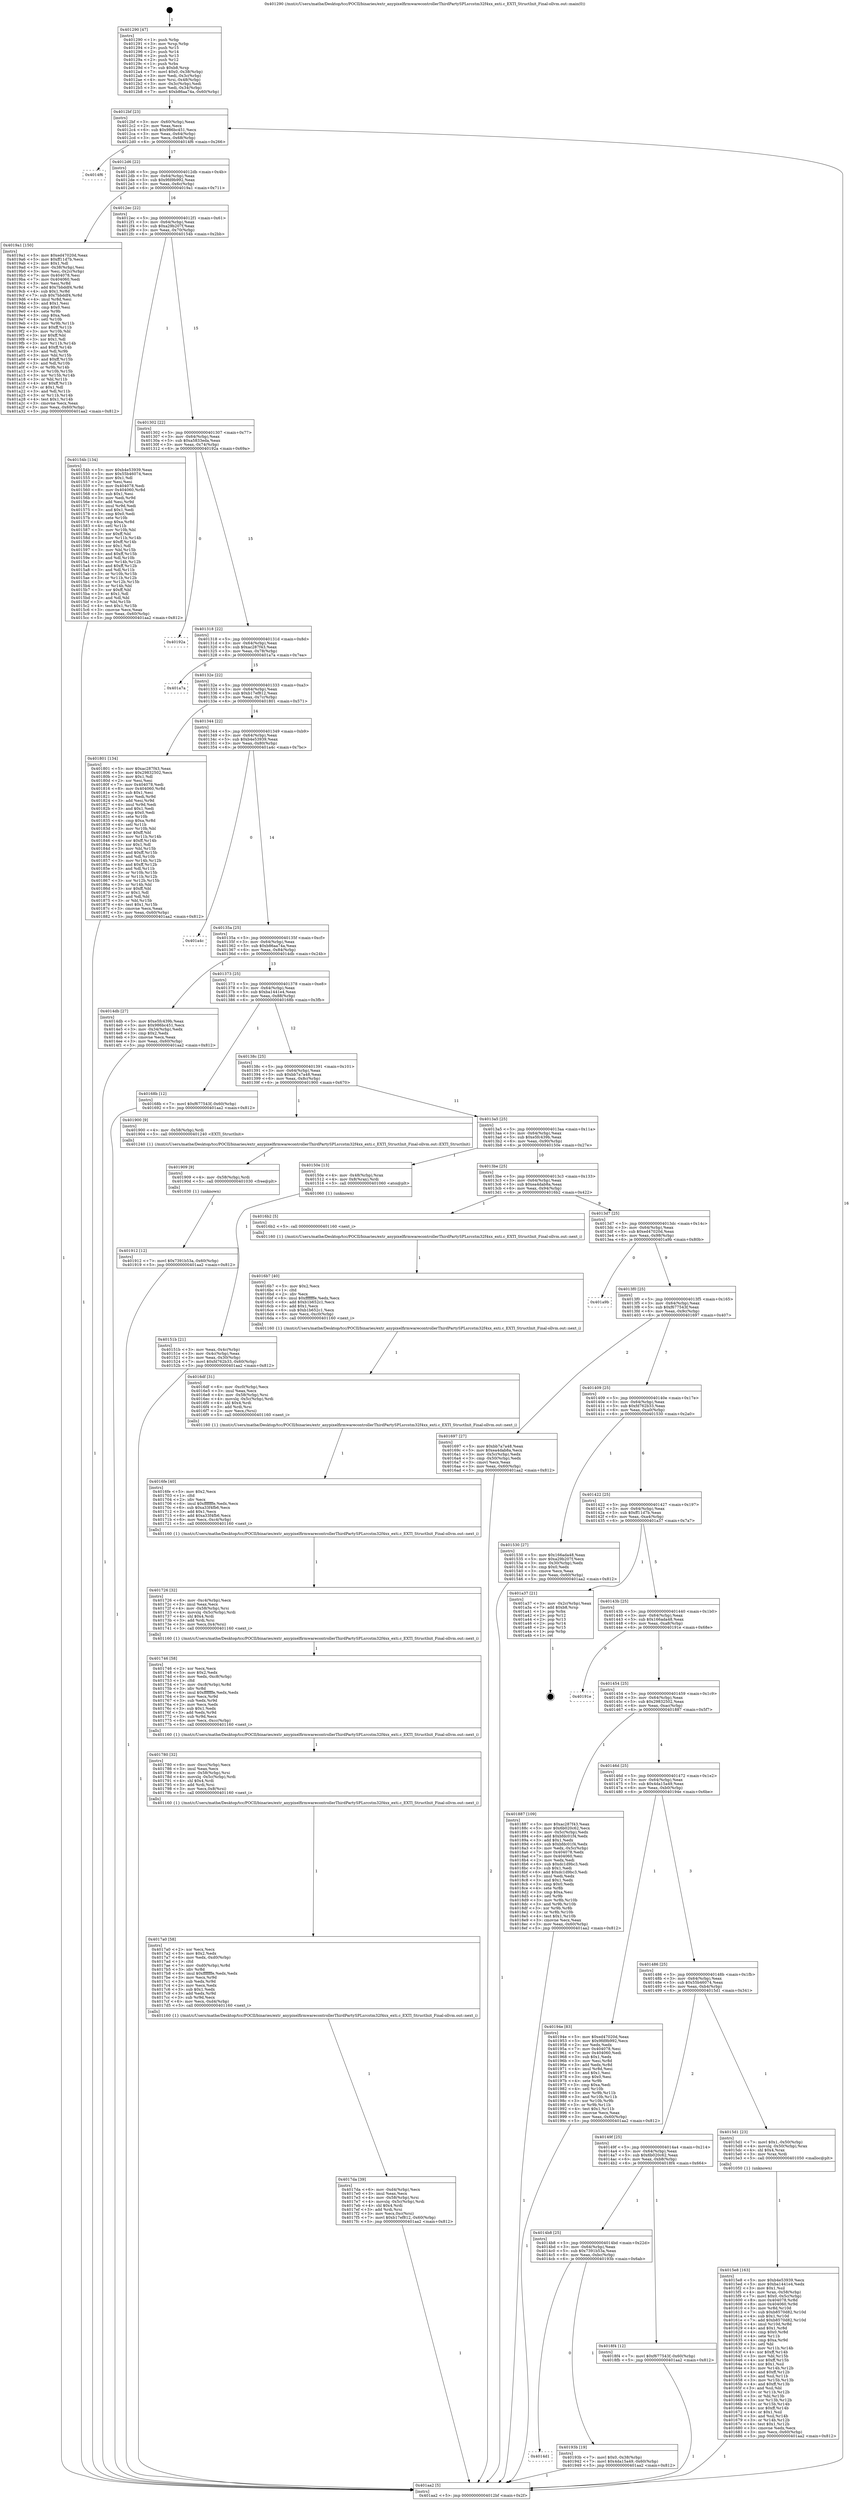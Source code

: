 digraph "0x401290" {
  label = "0x401290 (/mnt/c/Users/mathe/Desktop/tcc/POCII/binaries/extr_anypixelfirmwarecontrollerThirdPartySPLsrcstm32f4xx_exti.c_EXTI_StructInit_Final-ollvm.out::main(0))"
  labelloc = "t"
  node[shape=record]

  Entry [label="",width=0.3,height=0.3,shape=circle,fillcolor=black,style=filled]
  "0x4012bf" [label="{
     0x4012bf [23]\l
     | [instrs]\l
     &nbsp;&nbsp;0x4012bf \<+3\>: mov -0x60(%rbp),%eax\l
     &nbsp;&nbsp;0x4012c2 \<+2\>: mov %eax,%ecx\l
     &nbsp;&nbsp;0x4012c4 \<+6\>: sub $0x986bc451,%ecx\l
     &nbsp;&nbsp;0x4012ca \<+3\>: mov %eax,-0x64(%rbp)\l
     &nbsp;&nbsp;0x4012cd \<+3\>: mov %ecx,-0x68(%rbp)\l
     &nbsp;&nbsp;0x4012d0 \<+6\>: je 00000000004014f6 \<main+0x266\>\l
  }"]
  "0x4014f6" [label="{
     0x4014f6\l
  }", style=dashed]
  "0x4012d6" [label="{
     0x4012d6 [22]\l
     | [instrs]\l
     &nbsp;&nbsp;0x4012d6 \<+5\>: jmp 00000000004012db \<main+0x4b\>\l
     &nbsp;&nbsp;0x4012db \<+3\>: mov -0x64(%rbp),%eax\l
     &nbsp;&nbsp;0x4012de \<+5\>: sub $0x9fd9b992,%eax\l
     &nbsp;&nbsp;0x4012e3 \<+3\>: mov %eax,-0x6c(%rbp)\l
     &nbsp;&nbsp;0x4012e6 \<+6\>: je 00000000004019a1 \<main+0x711\>\l
  }"]
  Exit [label="",width=0.3,height=0.3,shape=circle,fillcolor=black,style=filled,peripheries=2]
  "0x4019a1" [label="{
     0x4019a1 [150]\l
     | [instrs]\l
     &nbsp;&nbsp;0x4019a1 \<+5\>: mov $0xed47020d,%eax\l
     &nbsp;&nbsp;0x4019a6 \<+5\>: mov $0xff11d7b,%ecx\l
     &nbsp;&nbsp;0x4019ab \<+2\>: mov $0x1,%dl\l
     &nbsp;&nbsp;0x4019ad \<+3\>: mov -0x38(%rbp),%esi\l
     &nbsp;&nbsp;0x4019b0 \<+3\>: mov %esi,-0x2c(%rbp)\l
     &nbsp;&nbsp;0x4019b3 \<+7\>: mov 0x404078,%esi\l
     &nbsp;&nbsp;0x4019ba \<+7\>: mov 0x404060,%edi\l
     &nbsp;&nbsp;0x4019c1 \<+3\>: mov %esi,%r8d\l
     &nbsp;&nbsp;0x4019c4 \<+7\>: add $0x7bbddf4,%r8d\l
     &nbsp;&nbsp;0x4019cb \<+4\>: sub $0x1,%r8d\l
     &nbsp;&nbsp;0x4019cf \<+7\>: sub $0x7bbddf4,%r8d\l
     &nbsp;&nbsp;0x4019d6 \<+4\>: imul %r8d,%esi\l
     &nbsp;&nbsp;0x4019da \<+3\>: and $0x1,%esi\l
     &nbsp;&nbsp;0x4019dd \<+3\>: cmp $0x0,%esi\l
     &nbsp;&nbsp;0x4019e0 \<+4\>: sete %r9b\l
     &nbsp;&nbsp;0x4019e4 \<+3\>: cmp $0xa,%edi\l
     &nbsp;&nbsp;0x4019e7 \<+4\>: setl %r10b\l
     &nbsp;&nbsp;0x4019eb \<+3\>: mov %r9b,%r11b\l
     &nbsp;&nbsp;0x4019ee \<+4\>: xor $0xff,%r11b\l
     &nbsp;&nbsp;0x4019f2 \<+3\>: mov %r10b,%bl\l
     &nbsp;&nbsp;0x4019f5 \<+3\>: xor $0xff,%bl\l
     &nbsp;&nbsp;0x4019f8 \<+3\>: xor $0x1,%dl\l
     &nbsp;&nbsp;0x4019fb \<+3\>: mov %r11b,%r14b\l
     &nbsp;&nbsp;0x4019fe \<+4\>: and $0xff,%r14b\l
     &nbsp;&nbsp;0x401a02 \<+3\>: and %dl,%r9b\l
     &nbsp;&nbsp;0x401a05 \<+3\>: mov %bl,%r15b\l
     &nbsp;&nbsp;0x401a08 \<+4\>: and $0xff,%r15b\l
     &nbsp;&nbsp;0x401a0c \<+3\>: and %dl,%r10b\l
     &nbsp;&nbsp;0x401a0f \<+3\>: or %r9b,%r14b\l
     &nbsp;&nbsp;0x401a12 \<+3\>: or %r10b,%r15b\l
     &nbsp;&nbsp;0x401a15 \<+3\>: xor %r15b,%r14b\l
     &nbsp;&nbsp;0x401a18 \<+3\>: or %bl,%r11b\l
     &nbsp;&nbsp;0x401a1b \<+4\>: xor $0xff,%r11b\l
     &nbsp;&nbsp;0x401a1f \<+3\>: or $0x1,%dl\l
     &nbsp;&nbsp;0x401a22 \<+3\>: and %dl,%r11b\l
     &nbsp;&nbsp;0x401a25 \<+3\>: or %r11b,%r14b\l
     &nbsp;&nbsp;0x401a28 \<+4\>: test $0x1,%r14b\l
     &nbsp;&nbsp;0x401a2c \<+3\>: cmovne %ecx,%eax\l
     &nbsp;&nbsp;0x401a2f \<+3\>: mov %eax,-0x60(%rbp)\l
     &nbsp;&nbsp;0x401a32 \<+5\>: jmp 0000000000401aa2 \<main+0x812\>\l
  }"]
  "0x4012ec" [label="{
     0x4012ec [22]\l
     | [instrs]\l
     &nbsp;&nbsp;0x4012ec \<+5\>: jmp 00000000004012f1 \<main+0x61\>\l
     &nbsp;&nbsp;0x4012f1 \<+3\>: mov -0x64(%rbp),%eax\l
     &nbsp;&nbsp;0x4012f4 \<+5\>: sub $0xa29b207f,%eax\l
     &nbsp;&nbsp;0x4012f9 \<+3\>: mov %eax,-0x70(%rbp)\l
     &nbsp;&nbsp;0x4012fc \<+6\>: je 000000000040154b \<main+0x2bb\>\l
  }"]
  "0x4014d1" [label="{
     0x4014d1\l
  }", style=dashed]
  "0x40154b" [label="{
     0x40154b [134]\l
     | [instrs]\l
     &nbsp;&nbsp;0x40154b \<+5\>: mov $0xb4e53939,%eax\l
     &nbsp;&nbsp;0x401550 \<+5\>: mov $0x55b46074,%ecx\l
     &nbsp;&nbsp;0x401555 \<+2\>: mov $0x1,%dl\l
     &nbsp;&nbsp;0x401557 \<+2\>: xor %esi,%esi\l
     &nbsp;&nbsp;0x401559 \<+7\>: mov 0x404078,%edi\l
     &nbsp;&nbsp;0x401560 \<+8\>: mov 0x404060,%r8d\l
     &nbsp;&nbsp;0x401568 \<+3\>: sub $0x1,%esi\l
     &nbsp;&nbsp;0x40156b \<+3\>: mov %edi,%r9d\l
     &nbsp;&nbsp;0x40156e \<+3\>: add %esi,%r9d\l
     &nbsp;&nbsp;0x401571 \<+4\>: imul %r9d,%edi\l
     &nbsp;&nbsp;0x401575 \<+3\>: and $0x1,%edi\l
     &nbsp;&nbsp;0x401578 \<+3\>: cmp $0x0,%edi\l
     &nbsp;&nbsp;0x40157b \<+4\>: sete %r10b\l
     &nbsp;&nbsp;0x40157f \<+4\>: cmp $0xa,%r8d\l
     &nbsp;&nbsp;0x401583 \<+4\>: setl %r11b\l
     &nbsp;&nbsp;0x401587 \<+3\>: mov %r10b,%bl\l
     &nbsp;&nbsp;0x40158a \<+3\>: xor $0xff,%bl\l
     &nbsp;&nbsp;0x40158d \<+3\>: mov %r11b,%r14b\l
     &nbsp;&nbsp;0x401590 \<+4\>: xor $0xff,%r14b\l
     &nbsp;&nbsp;0x401594 \<+3\>: xor $0x1,%dl\l
     &nbsp;&nbsp;0x401597 \<+3\>: mov %bl,%r15b\l
     &nbsp;&nbsp;0x40159a \<+4\>: and $0xff,%r15b\l
     &nbsp;&nbsp;0x40159e \<+3\>: and %dl,%r10b\l
     &nbsp;&nbsp;0x4015a1 \<+3\>: mov %r14b,%r12b\l
     &nbsp;&nbsp;0x4015a4 \<+4\>: and $0xff,%r12b\l
     &nbsp;&nbsp;0x4015a8 \<+3\>: and %dl,%r11b\l
     &nbsp;&nbsp;0x4015ab \<+3\>: or %r10b,%r15b\l
     &nbsp;&nbsp;0x4015ae \<+3\>: or %r11b,%r12b\l
     &nbsp;&nbsp;0x4015b1 \<+3\>: xor %r12b,%r15b\l
     &nbsp;&nbsp;0x4015b4 \<+3\>: or %r14b,%bl\l
     &nbsp;&nbsp;0x4015b7 \<+3\>: xor $0xff,%bl\l
     &nbsp;&nbsp;0x4015ba \<+3\>: or $0x1,%dl\l
     &nbsp;&nbsp;0x4015bd \<+2\>: and %dl,%bl\l
     &nbsp;&nbsp;0x4015bf \<+3\>: or %bl,%r15b\l
     &nbsp;&nbsp;0x4015c2 \<+4\>: test $0x1,%r15b\l
     &nbsp;&nbsp;0x4015c6 \<+3\>: cmovne %ecx,%eax\l
     &nbsp;&nbsp;0x4015c9 \<+3\>: mov %eax,-0x60(%rbp)\l
     &nbsp;&nbsp;0x4015cc \<+5\>: jmp 0000000000401aa2 \<main+0x812\>\l
  }"]
  "0x401302" [label="{
     0x401302 [22]\l
     | [instrs]\l
     &nbsp;&nbsp;0x401302 \<+5\>: jmp 0000000000401307 \<main+0x77\>\l
     &nbsp;&nbsp;0x401307 \<+3\>: mov -0x64(%rbp),%eax\l
     &nbsp;&nbsp;0x40130a \<+5\>: sub $0xa5833eda,%eax\l
     &nbsp;&nbsp;0x40130f \<+3\>: mov %eax,-0x74(%rbp)\l
     &nbsp;&nbsp;0x401312 \<+6\>: je 000000000040192a \<main+0x69a\>\l
  }"]
  "0x40193b" [label="{
     0x40193b [19]\l
     | [instrs]\l
     &nbsp;&nbsp;0x40193b \<+7\>: movl $0x0,-0x38(%rbp)\l
     &nbsp;&nbsp;0x401942 \<+7\>: movl $0x4da15a49,-0x60(%rbp)\l
     &nbsp;&nbsp;0x401949 \<+5\>: jmp 0000000000401aa2 \<main+0x812\>\l
  }"]
  "0x40192a" [label="{
     0x40192a\l
  }", style=dashed]
  "0x401318" [label="{
     0x401318 [22]\l
     | [instrs]\l
     &nbsp;&nbsp;0x401318 \<+5\>: jmp 000000000040131d \<main+0x8d\>\l
     &nbsp;&nbsp;0x40131d \<+3\>: mov -0x64(%rbp),%eax\l
     &nbsp;&nbsp;0x401320 \<+5\>: sub $0xac287f43,%eax\l
     &nbsp;&nbsp;0x401325 \<+3\>: mov %eax,-0x78(%rbp)\l
     &nbsp;&nbsp;0x401328 \<+6\>: je 0000000000401a7a \<main+0x7ea\>\l
  }"]
  "0x401912" [label="{
     0x401912 [12]\l
     | [instrs]\l
     &nbsp;&nbsp;0x401912 \<+7\>: movl $0x7391b53a,-0x60(%rbp)\l
     &nbsp;&nbsp;0x401919 \<+5\>: jmp 0000000000401aa2 \<main+0x812\>\l
  }"]
  "0x401a7a" [label="{
     0x401a7a\l
  }", style=dashed]
  "0x40132e" [label="{
     0x40132e [22]\l
     | [instrs]\l
     &nbsp;&nbsp;0x40132e \<+5\>: jmp 0000000000401333 \<main+0xa3\>\l
     &nbsp;&nbsp;0x401333 \<+3\>: mov -0x64(%rbp),%eax\l
     &nbsp;&nbsp;0x401336 \<+5\>: sub $0xb17ef812,%eax\l
     &nbsp;&nbsp;0x40133b \<+3\>: mov %eax,-0x7c(%rbp)\l
     &nbsp;&nbsp;0x40133e \<+6\>: je 0000000000401801 \<main+0x571\>\l
  }"]
  "0x401909" [label="{
     0x401909 [9]\l
     | [instrs]\l
     &nbsp;&nbsp;0x401909 \<+4\>: mov -0x58(%rbp),%rdi\l
     &nbsp;&nbsp;0x40190d \<+5\>: call 0000000000401030 \<free@plt\>\l
     | [calls]\l
     &nbsp;&nbsp;0x401030 \{1\} (unknown)\l
  }"]
  "0x401801" [label="{
     0x401801 [134]\l
     | [instrs]\l
     &nbsp;&nbsp;0x401801 \<+5\>: mov $0xac287f43,%eax\l
     &nbsp;&nbsp;0x401806 \<+5\>: mov $0x29832502,%ecx\l
     &nbsp;&nbsp;0x40180b \<+2\>: mov $0x1,%dl\l
     &nbsp;&nbsp;0x40180d \<+2\>: xor %esi,%esi\l
     &nbsp;&nbsp;0x40180f \<+7\>: mov 0x404078,%edi\l
     &nbsp;&nbsp;0x401816 \<+8\>: mov 0x404060,%r8d\l
     &nbsp;&nbsp;0x40181e \<+3\>: sub $0x1,%esi\l
     &nbsp;&nbsp;0x401821 \<+3\>: mov %edi,%r9d\l
     &nbsp;&nbsp;0x401824 \<+3\>: add %esi,%r9d\l
     &nbsp;&nbsp;0x401827 \<+4\>: imul %r9d,%edi\l
     &nbsp;&nbsp;0x40182b \<+3\>: and $0x1,%edi\l
     &nbsp;&nbsp;0x40182e \<+3\>: cmp $0x0,%edi\l
     &nbsp;&nbsp;0x401831 \<+4\>: sete %r10b\l
     &nbsp;&nbsp;0x401835 \<+4\>: cmp $0xa,%r8d\l
     &nbsp;&nbsp;0x401839 \<+4\>: setl %r11b\l
     &nbsp;&nbsp;0x40183d \<+3\>: mov %r10b,%bl\l
     &nbsp;&nbsp;0x401840 \<+3\>: xor $0xff,%bl\l
     &nbsp;&nbsp;0x401843 \<+3\>: mov %r11b,%r14b\l
     &nbsp;&nbsp;0x401846 \<+4\>: xor $0xff,%r14b\l
     &nbsp;&nbsp;0x40184a \<+3\>: xor $0x1,%dl\l
     &nbsp;&nbsp;0x40184d \<+3\>: mov %bl,%r15b\l
     &nbsp;&nbsp;0x401850 \<+4\>: and $0xff,%r15b\l
     &nbsp;&nbsp;0x401854 \<+3\>: and %dl,%r10b\l
     &nbsp;&nbsp;0x401857 \<+3\>: mov %r14b,%r12b\l
     &nbsp;&nbsp;0x40185a \<+4\>: and $0xff,%r12b\l
     &nbsp;&nbsp;0x40185e \<+3\>: and %dl,%r11b\l
     &nbsp;&nbsp;0x401861 \<+3\>: or %r10b,%r15b\l
     &nbsp;&nbsp;0x401864 \<+3\>: or %r11b,%r12b\l
     &nbsp;&nbsp;0x401867 \<+3\>: xor %r12b,%r15b\l
     &nbsp;&nbsp;0x40186a \<+3\>: or %r14b,%bl\l
     &nbsp;&nbsp;0x40186d \<+3\>: xor $0xff,%bl\l
     &nbsp;&nbsp;0x401870 \<+3\>: or $0x1,%dl\l
     &nbsp;&nbsp;0x401873 \<+2\>: and %dl,%bl\l
     &nbsp;&nbsp;0x401875 \<+3\>: or %bl,%r15b\l
     &nbsp;&nbsp;0x401878 \<+4\>: test $0x1,%r15b\l
     &nbsp;&nbsp;0x40187c \<+3\>: cmovne %ecx,%eax\l
     &nbsp;&nbsp;0x40187f \<+3\>: mov %eax,-0x60(%rbp)\l
     &nbsp;&nbsp;0x401882 \<+5\>: jmp 0000000000401aa2 \<main+0x812\>\l
  }"]
  "0x401344" [label="{
     0x401344 [22]\l
     | [instrs]\l
     &nbsp;&nbsp;0x401344 \<+5\>: jmp 0000000000401349 \<main+0xb9\>\l
     &nbsp;&nbsp;0x401349 \<+3\>: mov -0x64(%rbp),%eax\l
     &nbsp;&nbsp;0x40134c \<+5\>: sub $0xb4e53939,%eax\l
     &nbsp;&nbsp;0x401351 \<+3\>: mov %eax,-0x80(%rbp)\l
     &nbsp;&nbsp;0x401354 \<+6\>: je 0000000000401a4c \<main+0x7bc\>\l
  }"]
  "0x4014b8" [label="{
     0x4014b8 [25]\l
     | [instrs]\l
     &nbsp;&nbsp;0x4014b8 \<+5\>: jmp 00000000004014bd \<main+0x22d\>\l
     &nbsp;&nbsp;0x4014bd \<+3\>: mov -0x64(%rbp),%eax\l
     &nbsp;&nbsp;0x4014c0 \<+5\>: sub $0x7391b53a,%eax\l
     &nbsp;&nbsp;0x4014c5 \<+6\>: mov %eax,-0xbc(%rbp)\l
     &nbsp;&nbsp;0x4014cb \<+6\>: je 000000000040193b \<main+0x6ab\>\l
  }"]
  "0x401a4c" [label="{
     0x401a4c\l
  }", style=dashed]
  "0x40135a" [label="{
     0x40135a [25]\l
     | [instrs]\l
     &nbsp;&nbsp;0x40135a \<+5\>: jmp 000000000040135f \<main+0xcf\>\l
     &nbsp;&nbsp;0x40135f \<+3\>: mov -0x64(%rbp),%eax\l
     &nbsp;&nbsp;0x401362 \<+5\>: sub $0xb86aa74a,%eax\l
     &nbsp;&nbsp;0x401367 \<+6\>: mov %eax,-0x84(%rbp)\l
     &nbsp;&nbsp;0x40136d \<+6\>: je 00000000004014db \<main+0x24b\>\l
  }"]
  "0x4018f4" [label="{
     0x4018f4 [12]\l
     | [instrs]\l
     &nbsp;&nbsp;0x4018f4 \<+7\>: movl $0xf677543f,-0x60(%rbp)\l
     &nbsp;&nbsp;0x4018fb \<+5\>: jmp 0000000000401aa2 \<main+0x812\>\l
  }"]
  "0x4014db" [label="{
     0x4014db [27]\l
     | [instrs]\l
     &nbsp;&nbsp;0x4014db \<+5\>: mov $0xe5fc439b,%eax\l
     &nbsp;&nbsp;0x4014e0 \<+5\>: mov $0x986bc451,%ecx\l
     &nbsp;&nbsp;0x4014e5 \<+3\>: mov -0x34(%rbp),%edx\l
     &nbsp;&nbsp;0x4014e8 \<+3\>: cmp $0x2,%edx\l
     &nbsp;&nbsp;0x4014eb \<+3\>: cmovne %ecx,%eax\l
     &nbsp;&nbsp;0x4014ee \<+3\>: mov %eax,-0x60(%rbp)\l
     &nbsp;&nbsp;0x4014f1 \<+5\>: jmp 0000000000401aa2 \<main+0x812\>\l
  }"]
  "0x401373" [label="{
     0x401373 [25]\l
     | [instrs]\l
     &nbsp;&nbsp;0x401373 \<+5\>: jmp 0000000000401378 \<main+0xe8\>\l
     &nbsp;&nbsp;0x401378 \<+3\>: mov -0x64(%rbp),%eax\l
     &nbsp;&nbsp;0x40137b \<+5\>: sub $0xba1441e4,%eax\l
     &nbsp;&nbsp;0x401380 \<+6\>: mov %eax,-0x88(%rbp)\l
     &nbsp;&nbsp;0x401386 \<+6\>: je 000000000040168b \<main+0x3fb\>\l
  }"]
  "0x401aa2" [label="{
     0x401aa2 [5]\l
     | [instrs]\l
     &nbsp;&nbsp;0x401aa2 \<+5\>: jmp 00000000004012bf \<main+0x2f\>\l
  }"]
  "0x401290" [label="{
     0x401290 [47]\l
     | [instrs]\l
     &nbsp;&nbsp;0x401290 \<+1\>: push %rbp\l
     &nbsp;&nbsp;0x401291 \<+3\>: mov %rsp,%rbp\l
     &nbsp;&nbsp;0x401294 \<+2\>: push %r15\l
     &nbsp;&nbsp;0x401296 \<+2\>: push %r14\l
     &nbsp;&nbsp;0x401298 \<+2\>: push %r13\l
     &nbsp;&nbsp;0x40129a \<+2\>: push %r12\l
     &nbsp;&nbsp;0x40129c \<+1\>: push %rbx\l
     &nbsp;&nbsp;0x40129d \<+7\>: sub $0xb8,%rsp\l
     &nbsp;&nbsp;0x4012a4 \<+7\>: movl $0x0,-0x38(%rbp)\l
     &nbsp;&nbsp;0x4012ab \<+3\>: mov %edi,-0x3c(%rbp)\l
     &nbsp;&nbsp;0x4012ae \<+4\>: mov %rsi,-0x48(%rbp)\l
     &nbsp;&nbsp;0x4012b2 \<+3\>: mov -0x3c(%rbp),%edi\l
     &nbsp;&nbsp;0x4012b5 \<+3\>: mov %edi,-0x34(%rbp)\l
     &nbsp;&nbsp;0x4012b8 \<+7\>: movl $0xb86aa74a,-0x60(%rbp)\l
  }"]
  "0x4017da" [label="{
     0x4017da [39]\l
     | [instrs]\l
     &nbsp;&nbsp;0x4017da \<+6\>: mov -0xd4(%rbp),%ecx\l
     &nbsp;&nbsp;0x4017e0 \<+3\>: imul %eax,%ecx\l
     &nbsp;&nbsp;0x4017e3 \<+4\>: mov -0x58(%rbp),%rsi\l
     &nbsp;&nbsp;0x4017e7 \<+4\>: movslq -0x5c(%rbp),%rdi\l
     &nbsp;&nbsp;0x4017eb \<+4\>: shl $0x4,%rdi\l
     &nbsp;&nbsp;0x4017ef \<+3\>: add %rdi,%rsi\l
     &nbsp;&nbsp;0x4017f2 \<+3\>: mov %ecx,0xc(%rsi)\l
     &nbsp;&nbsp;0x4017f5 \<+7\>: movl $0xb17ef812,-0x60(%rbp)\l
     &nbsp;&nbsp;0x4017fc \<+5\>: jmp 0000000000401aa2 \<main+0x812\>\l
  }"]
  "0x40168b" [label="{
     0x40168b [12]\l
     | [instrs]\l
     &nbsp;&nbsp;0x40168b \<+7\>: movl $0xf677543f,-0x60(%rbp)\l
     &nbsp;&nbsp;0x401692 \<+5\>: jmp 0000000000401aa2 \<main+0x812\>\l
  }"]
  "0x40138c" [label="{
     0x40138c [25]\l
     | [instrs]\l
     &nbsp;&nbsp;0x40138c \<+5\>: jmp 0000000000401391 \<main+0x101\>\l
     &nbsp;&nbsp;0x401391 \<+3\>: mov -0x64(%rbp),%eax\l
     &nbsp;&nbsp;0x401394 \<+5\>: sub $0xbb7a7a48,%eax\l
     &nbsp;&nbsp;0x401399 \<+6\>: mov %eax,-0x8c(%rbp)\l
     &nbsp;&nbsp;0x40139f \<+6\>: je 0000000000401900 \<main+0x670\>\l
  }"]
  "0x4017a0" [label="{
     0x4017a0 [58]\l
     | [instrs]\l
     &nbsp;&nbsp;0x4017a0 \<+2\>: xor %ecx,%ecx\l
     &nbsp;&nbsp;0x4017a2 \<+5\>: mov $0x2,%edx\l
     &nbsp;&nbsp;0x4017a7 \<+6\>: mov %edx,-0xd0(%rbp)\l
     &nbsp;&nbsp;0x4017ad \<+1\>: cltd\l
     &nbsp;&nbsp;0x4017ae \<+7\>: mov -0xd0(%rbp),%r8d\l
     &nbsp;&nbsp;0x4017b5 \<+3\>: idiv %r8d\l
     &nbsp;&nbsp;0x4017b8 \<+6\>: imul $0xfffffffe,%edx,%edx\l
     &nbsp;&nbsp;0x4017be \<+3\>: mov %ecx,%r9d\l
     &nbsp;&nbsp;0x4017c1 \<+3\>: sub %edx,%r9d\l
     &nbsp;&nbsp;0x4017c4 \<+2\>: mov %ecx,%edx\l
     &nbsp;&nbsp;0x4017c6 \<+3\>: sub $0x1,%edx\l
     &nbsp;&nbsp;0x4017c9 \<+3\>: add %edx,%r9d\l
     &nbsp;&nbsp;0x4017cc \<+3\>: sub %r9d,%ecx\l
     &nbsp;&nbsp;0x4017cf \<+6\>: mov %ecx,-0xd4(%rbp)\l
     &nbsp;&nbsp;0x4017d5 \<+5\>: call 0000000000401160 \<next_i\>\l
     | [calls]\l
     &nbsp;&nbsp;0x401160 \{1\} (/mnt/c/Users/mathe/Desktop/tcc/POCII/binaries/extr_anypixelfirmwarecontrollerThirdPartySPLsrcstm32f4xx_exti.c_EXTI_StructInit_Final-ollvm.out::next_i)\l
  }"]
  "0x401900" [label="{
     0x401900 [9]\l
     | [instrs]\l
     &nbsp;&nbsp;0x401900 \<+4\>: mov -0x58(%rbp),%rdi\l
     &nbsp;&nbsp;0x401904 \<+5\>: call 0000000000401240 \<EXTI_StructInit\>\l
     | [calls]\l
     &nbsp;&nbsp;0x401240 \{1\} (/mnt/c/Users/mathe/Desktop/tcc/POCII/binaries/extr_anypixelfirmwarecontrollerThirdPartySPLsrcstm32f4xx_exti.c_EXTI_StructInit_Final-ollvm.out::EXTI_StructInit)\l
  }"]
  "0x4013a5" [label="{
     0x4013a5 [25]\l
     | [instrs]\l
     &nbsp;&nbsp;0x4013a5 \<+5\>: jmp 00000000004013aa \<main+0x11a\>\l
     &nbsp;&nbsp;0x4013aa \<+3\>: mov -0x64(%rbp),%eax\l
     &nbsp;&nbsp;0x4013ad \<+5\>: sub $0xe5fc439b,%eax\l
     &nbsp;&nbsp;0x4013b2 \<+6\>: mov %eax,-0x90(%rbp)\l
     &nbsp;&nbsp;0x4013b8 \<+6\>: je 000000000040150e \<main+0x27e\>\l
  }"]
  "0x401780" [label="{
     0x401780 [32]\l
     | [instrs]\l
     &nbsp;&nbsp;0x401780 \<+6\>: mov -0xcc(%rbp),%ecx\l
     &nbsp;&nbsp;0x401786 \<+3\>: imul %eax,%ecx\l
     &nbsp;&nbsp;0x401789 \<+4\>: mov -0x58(%rbp),%rsi\l
     &nbsp;&nbsp;0x40178d \<+4\>: movslq -0x5c(%rbp),%rdi\l
     &nbsp;&nbsp;0x401791 \<+4\>: shl $0x4,%rdi\l
     &nbsp;&nbsp;0x401795 \<+3\>: add %rdi,%rsi\l
     &nbsp;&nbsp;0x401798 \<+3\>: mov %ecx,0x8(%rsi)\l
     &nbsp;&nbsp;0x40179b \<+5\>: call 0000000000401160 \<next_i\>\l
     | [calls]\l
     &nbsp;&nbsp;0x401160 \{1\} (/mnt/c/Users/mathe/Desktop/tcc/POCII/binaries/extr_anypixelfirmwarecontrollerThirdPartySPLsrcstm32f4xx_exti.c_EXTI_StructInit_Final-ollvm.out::next_i)\l
  }"]
  "0x40150e" [label="{
     0x40150e [13]\l
     | [instrs]\l
     &nbsp;&nbsp;0x40150e \<+4\>: mov -0x48(%rbp),%rax\l
     &nbsp;&nbsp;0x401512 \<+4\>: mov 0x8(%rax),%rdi\l
     &nbsp;&nbsp;0x401516 \<+5\>: call 0000000000401060 \<atoi@plt\>\l
     | [calls]\l
     &nbsp;&nbsp;0x401060 \{1\} (unknown)\l
  }"]
  "0x4013be" [label="{
     0x4013be [25]\l
     | [instrs]\l
     &nbsp;&nbsp;0x4013be \<+5\>: jmp 00000000004013c3 \<main+0x133\>\l
     &nbsp;&nbsp;0x4013c3 \<+3\>: mov -0x64(%rbp),%eax\l
     &nbsp;&nbsp;0x4013c6 \<+5\>: sub $0xea4dab8a,%eax\l
     &nbsp;&nbsp;0x4013cb \<+6\>: mov %eax,-0x94(%rbp)\l
     &nbsp;&nbsp;0x4013d1 \<+6\>: je 00000000004016b2 \<main+0x422\>\l
  }"]
  "0x40151b" [label="{
     0x40151b [21]\l
     | [instrs]\l
     &nbsp;&nbsp;0x40151b \<+3\>: mov %eax,-0x4c(%rbp)\l
     &nbsp;&nbsp;0x40151e \<+3\>: mov -0x4c(%rbp),%eax\l
     &nbsp;&nbsp;0x401521 \<+3\>: mov %eax,-0x30(%rbp)\l
     &nbsp;&nbsp;0x401524 \<+7\>: movl $0xfd762b33,-0x60(%rbp)\l
     &nbsp;&nbsp;0x40152b \<+5\>: jmp 0000000000401aa2 \<main+0x812\>\l
  }"]
  "0x401746" [label="{
     0x401746 [58]\l
     | [instrs]\l
     &nbsp;&nbsp;0x401746 \<+2\>: xor %ecx,%ecx\l
     &nbsp;&nbsp;0x401748 \<+5\>: mov $0x2,%edx\l
     &nbsp;&nbsp;0x40174d \<+6\>: mov %edx,-0xc8(%rbp)\l
     &nbsp;&nbsp;0x401753 \<+1\>: cltd\l
     &nbsp;&nbsp;0x401754 \<+7\>: mov -0xc8(%rbp),%r8d\l
     &nbsp;&nbsp;0x40175b \<+3\>: idiv %r8d\l
     &nbsp;&nbsp;0x40175e \<+6\>: imul $0xfffffffe,%edx,%edx\l
     &nbsp;&nbsp;0x401764 \<+3\>: mov %ecx,%r9d\l
     &nbsp;&nbsp;0x401767 \<+3\>: sub %edx,%r9d\l
     &nbsp;&nbsp;0x40176a \<+2\>: mov %ecx,%edx\l
     &nbsp;&nbsp;0x40176c \<+3\>: sub $0x1,%edx\l
     &nbsp;&nbsp;0x40176f \<+3\>: add %edx,%r9d\l
     &nbsp;&nbsp;0x401772 \<+3\>: sub %r9d,%ecx\l
     &nbsp;&nbsp;0x401775 \<+6\>: mov %ecx,-0xcc(%rbp)\l
     &nbsp;&nbsp;0x40177b \<+5\>: call 0000000000401160 \<next_i\>\l
     | [calls]\l
     &nbsp;&nbsp;0x401160 \{1\} (/mnt/c/Users/mathe/Desktop/tcc/POCII/binaries/extr_anypixelfirmwarecontrollerThirdPartySPLsrcstm32f4xx_exti.c_EXTI_StructInit_Final-ollvm.out::next_i)\l
  }"]
  "0x4016b2" [label="{
     0x4016b2 [5]\l
     | [instrs]\l
     &nbsp;&nbsp;0x4016b2 \<+5\>: call 0000000000401160 \<next_i\>\l
     | [calls]\l
     &nbsp;&nbsp;0x401160 \{1\} (/mnt/c/Users/mathe/Desktop/tcc/POCII/binaries/extr_anypixelfirmwarecontrollerThirdPartySPLsrcstm32f4xx_exti.c_EXTI_StructInit_Final-ollvm.out::next_i)\l
  }"]
  "0x4013d7" [label="{
     0x4013d7 [25]\l
     | [instrs]\l
     &nbsp;&nbsp;0x4013d7 \<+5\>: jmp 00000000004013dc \<main+0x14c\>\l
     &nbsp;&nbsp;0x4013dc \<+3\>: mov -0x64(%rbp),%eax\l
     &nbsp;&nbsp;0x4013df \<+5\>: sub $0xed47020d,%eax\l
     &nbsp;&nbsp;0x4013e4 \<+6\>: mov %eax,-0x98(%rbp)\l
     &nbsp;&nbsp;0x4013ea \<+6\>: je 0000000000401a9b \<main+0x80b\>\l
  }"]
  "0x401726" [label="{
     0x401726 [32]\l
     | [instrs]\l
     &nbsp;&nbsp;0x401726 \<+6\>: mov -0xc4(%rbp),%ecx\l
     &nbsp;&nbsp;0x40172c \<+3\>: imul %eax,%ecx\l
     &nbsp;&nbsp;0x40172f \<+4\>: mov -0x58(%rbp),%rsi\l
     &nbsp;&nbsp;0x401733 \<+4\>: movslq -0x5c(%rbp),%rdi\l
     &nbsp;&nbsp;0x401737 \<+4\>: shl $0x4,%rdi\l
     &nbsp;&nbsp;0x40173b \<+3\>: add %rdi,%rsi\l
     &nbsp;&nbsp;0x40173e \<+3\>: mov %ecx,0x4(%rsi)\l
     &nbsp;&nbsp;0x401741 \<+5\>: call 0000000000401160 \<next_i\>\l
     | [calls]\l
     &nbsp;&nbsp;0x401160 \{1\} (/mnt/c/Users/mathe/Desktop/tcc/POCII/binaries/extr_anypixelfirmwarecontrollerThirdPartySPLsrcstm32f4xx_exti.c_EXTI_StructInit_Final-ollvm.out::next_i)\l
  }"]
  "0x401a9b" [label="{
     0x401a9b\l
  }", style=dashed]
  "0x4013f0" [label="{
     0x4013f0 [25]\l
     | [instrs]\l
     &nbsp;&nbsp;0x4013f0 \<+5\>: jmp 00000000004013f5 \<main+0x165\>\l
     &nbsp;&nbsp;0x4013f5 \<+3\>: mov -0x64(%rbp),%eax\l
     &nbsp;&nbsp;0x4013f8 \<+5\>: sub $0xf677543f,%eax\l
     &nbsp;&nbsp;0x4013fd \<+6\>: mov %eax,-0x9c(%rbp)\l
     &nbsp;&nbsp;0x401403 \<+6\>: je 0000000000401697 \<main+0x407\>\l
  }"]
  "0x4016fe" [label="{
     0x4016fe [40]\l
     | [instrs]\l
     &nbsp;&nbsp;0x4016fe \<+5\>: mov $0x2,%ecx\l
     &nbsp;&nbsp;0x401703 \<+1\>: cltd\l
     &nbsp;&nbsp;0x401704 \<+2\>: idiv %ecx\l
     &nbsp;&nbsp;0x401706 \<+6\>: imul $0xfffffffe,%edx,%ecx\l
     &nbsp;&nbsp;0x40170c \<+6\>: sub $0xa33f4fb6,%ecx\l
     &nbsp;&nbsp;0x401712 \<+3\>: add $0x1,%ecx\l
     &nbsp;&nbsp;0x401715 \<+6\>: add $0xa33f4fb6,%ecx\l
     &nbsp;&nbsp;0x40171b \<+6\>: mov %ecx,-0xc4(%rbp)\l
     &nbsp;&nbsp;0x401721 \<+5\>: call 0000000000401160 \<next_i\>\l
     | [calls]\l
     &nbsp;&nbsp;0x401160 \{1\} (/mnt/c/Users/mathe/Desktop/tcc/POCII/binaries/extr_anypixelfirmwarecontrollerThirdPartySPLsrcstm32f4xx_exti.c_EXTI_StructInit_Final-ollvm.out::next_i)\l
  }"]
  "0x401697" [label="{
     0x401697 [27]\l
     | [instrs]\l
     &nbsp;&nbsp;0x401697 \<+5\>: mov $0xbb7a7a48,%eax\l
     &nbsp;&nbsp;0x40169c \<+5\>: mov $0xea4dab8a,%ecx\l
     &nbsp;&nbsp;0x4016a1 \<+3\>: mov -0x5c(%rbp),%edx\l
     &nbsp;&nbsp;0x4016a4 \<+3\>: cmp -0x50(%rbp),%edx\l
     &nbsp;&nbsp;0x4016a7 \<+3\>: cmovl %ecx,%eax\l
     &nbsp;&nbsp;0x4016aa \<+3\>: mov %eax,-0x60(%rbp)\l
     &nbsp;&nbsp;0x4016ad \<+5\>: jmp 0000000000401aa2 \<main+0x812\>\l
  }"]
  "0x401409" [label="{
     0x401409 [25]\l
     | [instrs]\l
     &nbsp;&nbsp;0x401409 \<+5\>: jmp 000000000040140e \<main+0x17e\>\l
     &nbsp;&nbsp;0x40140e \<+3\>: mov -0x64(%rbp),%eax\l
     &nbsp;&nbsp;0x401411 \<+5\>: sub $0xfd762b33,%eax\l
     &nbsp;&nbsp;0x401416 \<+6\>: mov %eax,-0xa0(%rbp)\l
     &nbsp;&nbsp;0x40141c \<+6\>: je 0000000000401530 \<main+0x2a0\>\l
  }"]
  "0x4016df" [label="{
     0x4016df [31]\l
     | [instrs]\l
     &nbsp;&nbsp;0x4016df \<+6\>: mov -0xc0(%rbp),%ecx\l
     &nbsp;&nbsp;0x4016e5 \<+3\>: imul %eax,%ecx\l
     &nbsp;&nbsp;0x4016e8 \<+4\>: mov -0x58(%rbp),%rsi\l
     &nbsp;&nbsp;0x4016ec \<+4\>: movslq -0x5c(%rbp),%rdi\l
     &nbsp;&nbsp;0x4016f0 \<+4\>: shl $0x4,%rdi\l
     &nbsp;&nbsp;0x4016f4 \<+3\>: add %rdi,%rsi\l
     &nbsp;&nbsp;0x4016f7 \<+2\>: mov %ecx,(%rsi)\l
     &nbsp;&nbsp;0x4016f9 \<+5\>: call 0000000000401160 \<next_i\>\l
     | [calls]\l
     &nbsp;&nbsp;0x401160 \{1\} (/mnt/c/Users/mathe/Desktop/tcc/POCII/binaries/extr_anypixelfirmwarecontrollerThirdPartySPLsrcstm32f4xx_exti.c_EXTI_StructInit_Final-ollvm.out::next_i)\l
  }"]
  "0x401530" [label="{
     0x401530 [27]\l
     | [instrs]\l
     &nbsp;&nbsp;0x401530 \<+5\>: mov $0x166ada48,%eax\l
     &nbsp;&nbsp;0x401535 \<+5\>: mov $0xa29b207f,%ecx\l
     &nbsp;&nbsp;0x40153a \<+3\>: mov -0x30(%rbp),%edx\l
     &nbsp;&nbsp;0x40153d \<+3\>: cmp $0x0,%edx\l
     &nbsp;&nbsp;0x401540 \<+3\>: cmove %ecx,%eax\l
     &nbsp;&nbsp;0x401543 \<+3\>: mov %eax,-0x60(%rbp)\l
     &nbsp;&nbsp;0x401546 \<+5\>: jmp 0000000000401aa2 \<main+0x812\>\l
  }"]
  "0x401422" [label="{
     0x401422 [25]\l
     | [instrs]\l
     &nbsp;&nbsp;0x401422 \<+5\>: jmp 0000000000401427 \<main+0x197\>\l
     &nbsp;&nbsp;0x401427 \<+3\>: mov -0x64(%rbp),%eax\l
     &nbsp;&nbsp;0x40142a \<+5\>: sub $0xff11d7b,%eax\l
     &nbsp;&nbsp;0x40142f \<+6\>: mov %eax,-0xa4(%rbp)\l
     &nbsp;&nbsp;0x401435 \<+6\>: je 0000000000401a37 \<main+0x7a7\>\l
  }"]
  "0x4016b7" [label="{
     0x4016b7 [40]\l
     | [instrs]\l
     &nbsp;&nbsp;0x4016b7 \<+5\>: mov $0x2,%ecx\l
     &nbsp;&nbsp;0x4016bc \<+1\>: cltd\l
     &nbsp;&nbsp;0x4016bd \<+2\>: idiv %ecx\l
     &nbsp;&nbsp;0x4016bf \<+6\>: imul $0xfffffffe,%edx,%ecx\l
     &nbsp;&nbsp;0x4016c5 \<+6\>: add $0xb1b652c1,%ecx\l
     &nbsp;&nbsp;0x4016cb \<+3\>: add $0x1,%ecx\l
     &nbsp;&nbsp;0x4016ce \<+6\>: sub $0xb1b652c1,%ecx\l
     &nbsp;&nbsp;0x4016d4 \<+6\>: mov %ecx,-0xc0(%rbp)\l
     &nbsp;&nbsp;0x4016da \<+5\>: call 0000000000401160 \<next_i\>\l
     | [calls]\l
     &nbsp;&nbsp;0x401160 \{1\} (/mnt/c/Users/mathe/Desktop/tcc/POCII/binaries/extr_anypixelfirmwarecontrollerThirdPartySPLsrcstm32f4xx_exti.c_EXTI_StructInit_Final-ollvm.out::next_i)\l
  }"]
  "0x401a37" [label="{
     0x401a37 [21]\l
     | [instrs]\l
     &nbsp;&nbsp;0x401a37 \<+3\>: mov -0x2c(%rbp),%eax\l
     &nbsp;&nbsp;0x401a3a \<+7\>: add $0xb8,%rsp\l
     &nbsp;&nbsp;0x401a41 \<+1\>: pop %rbx\l
     &nbsp;&nbsp;0x401a42 \<+2\>: pop %r12\l
     &nbsp;&nbsp;0x401a44 \<+2\>: pop %r13\l
     &nbsp;&nbsp;0x401a46 \<+2\>: pop %r14\l
     &nbsp;&nbsp;0x401a48 \<+2\>: pop %r15\l
     &nbsp;&nbsp;0x401a4a \<+1\>: pop %rbp\l
     &nbsp;&nbsp;0x401a4b \<+1\>: ret\l
  }"]
  "0x40143b" [label="{
     0x40143b [25]\l
     | [instrs]\l
     &nbsp;&nbsp;0x40143b \<+5\>: jmp 0000000000401440 \<main+0x1b0\>\l
     &nbsp;&nbsp;0x401440 \<+3\>: mov -0x64(%rbp),%eax\l
     &nbsp;&nbsp;0x401443 \<+5\>: sub $0x166ada48,%eax\l
     &nbsp;&nbsp;0x401448 \<+6\>: mov %eax,-0xa8(%rbp)\l
     &nbsp;&nbsp;0x40144e \<+6\>: je 000000000040191e \<main+0x68e\>\l
  }"]
  "0x4015e8" [label="{
     0x4015e8 [163]\l
     | [instrs]\l
     &nbsp;&nbsp;0x4015e8 \<+5\>: mov $0xb4e53939,%ecx\l
     &nbsp;&nbsp;0x4015ed \<+5\>: mov $0xba1441e4,%edx\l
     &nbsp;&nbsp;0x4015f2 \<+3\>: mov $0x1,%sil\l
     &nbsp;&nbsp;0x4015f5 \<+4\>: mov %rax,-0x58(%rbp)\l
     &nbsp;&nbsp;0x4015f9 \<+7\>: movl $0x0,-0x5c(%rbp)\l
     &nbsp;&nbsp;0x401600 \<+8\>: mov 0x404078,%r8d\l
     &nbsp;&nbsp;0x401608 \<+8\>: mov 0x404060,%r9d\l
     &nbsp;&nbsp;0x401610 \<+3\>: mov %r8d,%r10d\l
     &nbsp;&nbsp;0x401613 \<+7\>: sub $0xb8570d82,%r10d\l
     &nbsp;&nbsp;0x40161a \<+4\>: sub $0x1,%r10d\l
     &nbsp;&nbsp;0x40161e \<+7\>: add $0xb8570d82,%r10d\l
     &nbsp;&nbsp;0x401625 \<+4\>: imul %r10d,%r8d\l
     &nbsp;&nbsp;0x401629 \<+4\>: and $0x1,%r8d\l
     &nbsp;&nbsp;0x40162d \<+4\>: cmp $0x0,%r8d\l
     &nbsp;&nbsp;0x401631 \<+4\>: sete %r11b\l
     &nbsp;&nbsp;0x401635 \<+4\>: cmp $0xa,%r9d\l
     &nbsp;&nbsp;0x401639 \<+3\>: setl %bl\l
     &nbsp;&nbsp;0x40163c \<+3\>: mov %r11b,%r14b\l
     &nbsp;&nbsp;0x40163f \<+4\>: xor $0xff,%r14b\l
     &nbsp;&nbsp;0x401643 \<+3\>: mov %bl,%r15b\l
     &nbsp;&nbsp;0x401646 \<+4\>: xor $0xff,%r15b\l
     &nbsp;&nbsp;0x40164a \<+4\>: xor $0x1,%sil\l
     &nbsp;&nbsp;0x40164e \<+3\>: mov %r14b,%r12b\l
     &nbsp;&nbsp;0x401651 \<+4\>: and $0xff,%r12b\l
     &nbsp;&nbsp;0x401655 \<+3\>: and %sil,%r11b\l
     &nbsp;&nbsp;0x401658 \<+3\>: mov %r15b,%r13b\l
     &nbsp;&nbsp;0x40165b \<+4\>: and $0xff,%r13b\l
     &nbsp;&nbsp;0x40165f \<+3\>: and %sil,%bl\l
     &nbsp;&nbsp;0x401662 \<+3\>: or %r11b,%r12b\l
     &nbsp;&nbsp;0x401665 \<+3\>: or %bl,%r13b\l
     &nbsp;&nbsp;0x401668 \<+3\>: xor %r13b,%r12b\l
     &nbsp;&nbsp;0x40166b \<+3\>: or %r15b,%r14b\l
     &nbsp;&nbsp;0x40166e \<+4\>: xor $0xff,%r14b\l
     &nbsp;&nbsp;0x401672 \<+4\>: or $0x1,%sil\l
     &nbsp;&nbsp;0x401676 \<+3\>: and %sil,%r14b\l
     &nbsp;&nbsp;0x401679 \<+3\>: or %r14b,%r12b\l
     &nbsp;&nbsp;0x40167c \<+4\>: test $0x1,%r12b\l
     &nbsp;&nbsp;0x401680 \<+3\>: cmovne %edx,%ecx\l
     &nbsp;&nbsp;0x401683 \<+3\>: mov %ecx,-0x60(%rbp)\l
     &nbsp;&nbsp;0x401686 \<+5\>: jmp 0000000000401aa2 \<main+0x812\>\l
  }"]
  "0x40191e" [label="{
     0x40191e\l
  }", style=dashed]
  "0x401454" [label="{
     0x401454 [25]\l
     | [instrs]\l
     &nbsp;&nbsp;0x401454 \<+5\>: jmp 0000000000401459 \<main+0x1c9\>\l
     &nbsp;&nbsp;0x401459 \<+3\>: mov -0x64(%rbp),%eax\l
     &nbsp;&nbsp;0x40145c \<+5\>: sub $0x29832502,%eax\l
     &nbsp;&nbsp;0x401461 \<+6\>: mov %eax,-0xac(%rbp)\l
     &nbsp;&nbsp;0x401467 \<+6\>: je 0000000000401887 \<main+0x5f7\>\l
  }"]
  "0x40149f" [label="{
     0x40149f [25]\l
     | [instrs]\l
     &nbsp;&nbsp;0x40149f \<+5\>: jmp 00000000004014a4 \<main+0x214\>\l
     &nbsp;&nbsp;0x4014a4 \<+3\>: mov -0x64(%rbp),%eax\l
     &nbsp;&nbsp;0x4014a7 \<+5\>: sub $0x6b020c62,%eax\l
     &nbsp;&nbsp;0x4014ac \<+6\>: mov %eax,-0xb8(%rbp)\l
     &nbsp;&nbsp;0x4014b2 \<+6\>: je 00000000004018f4 \<main+0x664\>\l
  }"]
  "0x401887" [label="{
     0x401887 [109]\l
     | [instrs]\l
     &nbsp;&nbsp;0x401887 \<+5\>: mov $0xac287f43,%eax\l
     &nbsp;&nbsp;0x40188c \<+5\>: mov $0x6b020c62,%ecx\l
     &nbsp;&nbsp;0x401891 \<+3\>: mov -0x5c(%rbp),%edx\l
     &nbsp;&nbsp;0x401894 \<+6\>: add $0xbfdc01f4,%edx\l
     &nbsp;&nbsp;0x40189a \<+3\>: add $0x1,%edx\l
     &nbsp;&nbsp;0x40189d \<+6\>: sub $0xbfdc01f4,%edx\l
     &nbsp;&nbsp;0x4018a3 \<+3\>: mov %edx,-0x5c(%rbp)\l
     &nbsp;&nbsp;0x4018a6 \<+7\>: mov 0x404078,%edx\l
     &nbsp;&nbsp;0x4018ad \<+7\>: mov 0x404060,%esi\l
     &nbsp;&nbsp;0x4018b4 \<+2\>: mov %edx,%edi\l
     &nbsp;&nbsp;0x4018b6 \<+6\>: sub $0xdc1d9bc3,%edi\l
     &nbsp;&nbsp;0x4018bc \<+3\>: sub $0x1,%edi\l
     &nbsp;&nbsp;0x4018bf \<+6\>: add $0xdc1d9bc3,%edi\l
     &nbsp;&nbsp;0x4018c5 \<+3\>: imul %edi,%edx\l
     &nbsp;&nbsp;0x4018c8 \<+3\>: and $0x1,%edx\l
     &nbsp;&nbsp;0x4018cb \<+3\>: cmp $0x0,%edx\l
     &nbsp;&nbsp;0x4018ce \<+4\>: sete %r8b\l
     &nbsp;&nbsp;0x4018d2 \<+3\>: cmp $0xa,%esi\l
     &nbsp;&nbsp;0x4018d5 \<+4\>: setl %r9b\l
     &nbsp;&nbsp;0x4018d9 \<+3\>: mov %r8b,%r10b\l
     &nbsp;&nbsp;0x4018dc \<+3\>: and %r9b,%r10b\l
     &nbsp;&nbsp;0x4018df \<+3\>: xor %r9b,%r8b\l
     &nbsp;&nbsp;0x4018e2 \<+3\>: or %r8b,%r10b\l
     &nbsp;&nbsp;0x4018e5 \<+4\>: test $0x1,%r10b\l
     &nbsp;&nbsp;0x4018e9 \<+3\>: cmovne %ecx,%eax\l
     &nbsp;&nbsp;0x4018ec \<+3\>: mov %eax,-0x60(%rbp)\l
     &nbsp;&nbsp;0x4018ef \<+5\>: jmp 0000000000401aa2 \<main+0x812\>\l
  }"]
  "0x40146d" [label="{
     0x40146d [25]\l
     | [instrs]\l
     &nbsp;&nbsp;0x40146d \<+5\>: jmp 0000000000401472 \<main+0x1e2\>\l
     &nbsp;&nbsp;0x401472 \<+3\>: mov -0x64(%rbp),%eax\l
     &nbsp;&nbsp;0x401475 \<+5\>: sub $0x4da15a49,%eax\l
     &nbsp;&nbsp;0x40147a \<+6\>: mov %eax,-0xb0(%rbp)\l
     &nbsp;&nbsp;0x401480 \<+6\>: je 000000000040194e \<main+0x6be\>\l
  }"]
  "0x4015d1" [label="{
     0x4015d1 [23]\l
     | [instrs]\l
     &nbsp;&nbsp;0x4015d1 \<+7\>: movl $0x1,-0x50(%rbp)\l
     &nbsp;&nbsp;0x4015d8 \<+4\>: movslq -0x50(%rbp),%rax\l
     &nbsp;&nbsp;0x4015dc \<+4\>: shl $0x4,%rax\l
     &nbsp;&nbsp;0x4015e0 \<+3\>: mov %rax,%rdi\l
     &nbsp;&nbsp;0x4015e3 \<+5\>: call 0000000000401050 \<malloc@plt\>\l
     | [calls]\l
     &nbsp;&nbsp;0x401050 \{1\} (unknown)\l
  }"]
  "0x40194e" [label="{
     0x40194e [83]\l
     | [instrs]\l
     &nbsp;&nbsp;0x40194e \<+5\>: mov $0xed47020d,%eax\l
     &nbsp;&nbsp;0x401953 \<+5\>: mov $0x9fd9b992,%ecx\l
     &nbsp;&nbsp;0x401958 \<+2\>: xor %edx,%edx\l
     &nbsp;&nbsp;0x40195a \<+7\>: mov 0x404078,%esi\l
     &nbsp;&nbsp;0x401961 \<+7\>: mov 0x404060,%edi\l
     &nbsp;&nbsp;0x401968 \<+3\>: sub $0x1,%edx\l
     &nbsp;&nbsp;0x40196b \<+3\>: mov %esi,%r8d\l
     &nbsp;&nbsp;0x40196e \<+3\>: add %edx,%r8d\l
     &nbsp;&nbsp;0x401971 \<+4\>: imul %r8d,%esi\l
     &nbsp;&nbsp;0x401975 \<+3\>: and $0x1,%esi\l
     &nbsp;&nbsp;0x401978 \<+3\>: cmp $0x0,%esi\l
     &nbsp;&nbsp;0x40197b \<+4\>: sete %r9b\l
     &nbsp;&nbsp;0x40197f \<+3\>: cmp $0xa,%edi\l
     &nbsp;&nbsp;0x401982 \<+4\>: setl %r10b\l
     &nbsp;&nbsp;0x401986 \<+3\>: mov %r9b,%r11b\l
     &nbsp;&nbsp;0x401989 \<+3\>: and %r10b,%r11b\l
     &nbsp;&nbsp;0x40198c \<+3\>: xor %r10b,%r9b\l
     &nbsp;&nbsp;0x40198f \<+3\>: or %r9b,%r11b\l
     &nbsp;&nbsp;0x401992 \<+4\>: test $0x1,%r11b\l
     &nbsp;&nbsp;0x401996 \<+3\>: cmovne %ecx,%eax\l
     &nbsp;&nbsp;0x401999 \<+3\>: mov %eax,-0x60(%rbp)\l
     &nbsp;&nbsp;0x40199c \<+5\>: jmp 0000000000401aa2 \<main+0x812\>\l
  }"]
  "0x401486" [label="{
     0x401486 [25]\l
     | [instrs]\l
     &nbsp;&nbsp;0x401486 \<+5\>: jmp 000000000040148b \<main+0x1fb\>\l
     &nbsp;&nbsp;0x40148b \<+3\>: mov -0x64(%rbp),%eax\l
     &nbsp;&nbsp;0x40148e \<+5\>: sub $0x55b46074,%eax\l
     &nbsp;&nbsp;0x401493 \<+6\>: mov %eax,-0xb4(%rbp)\l
     &nbsp;&nbsp;0x401499 \<+6\>: je 00000000004015d1 \<main+0x341\>\l
  }"]
  Entry -> "0x401290" [label=" 1"]
  "0x4012bf" -> "0x4014f6" [label=" 0"]
  "0x4012bf" -> "0x4012d6" [label=" 17"]
  "0x401a37" -> Exit [label=" 1"]
  "0x4012d6" -> "0x4019a1" [label=" 1"]
  "0x4012d6" -> "0x4012ec" [label=" 16"]
  "0x4019a1" -> "0x401aa2" [label=" 1"]
  "0x4012ec" -> "0x40154b" [label=" 1"]
  "0x4012ec" -> "0x401302" [label=" 15"]
  "0x40194e" -> "0x401aa2" [label=" 1"]
  "0x401302" -> "0x40192a" [label=" 0"]
  "0x401302" -> "0x401318" [label=" 15"]
  "0x40193b" -> "0x401aa2" [label=" 1"]
  "0x401318" -> "0x401a7a" [label=" 0"]
  "0x401318" -> "0x40132e" [label=" 15"]
  "0x4014b8" -> "0x40193b" [label=" 1"]
  "0x40132e" -> "0x401801" [label=" 1"]
  "0x40132e" -> "0x401344" [label=" 14"]
  "0x4014b8" -> "0x4014d1" [label=" 0"]
  "0x401344" -> "0x401a4c" [label=" 0"]
  "0x401344" -> "0x40135a" [label=" 14"]
  "0x401912" -> "0x401aa2" [label=" 1"]
  "0x40135a" -> "0x4014db" [label=" 1"]
  "0x40135a" -> "0x401373" [label=" 13"]
  "0x4014db" -> "0x401aa2" [label=" 1"]
  "0x401290" -> "0x4012bf" [label=" 1"]
  "0x401aa2" -> "0x4012bf" [label=" 16"]
  "0x401909" -> "0x401912" [label=" 1"]
  "0x401373" -> "0x40168b" [label=" 1"]
  "0x401373" -> "0x40138c" [label=" 12"]
  "0x4018f4" -> "0x401aa2" [label=" 1"]
  "0x40138c" -> "0x401900" [label=" 1"]
  "0x40138c" -> "0x4013a5" [label=" 11"]
  "0x40149f" -> "0x4014b8" [label=" 1"]
  "0x4013a5" -> "0x40150e" [label=" 1"]
  "0x4013a5" -> "0x4013be" [label=" 10"]
  "0x40150e" -> "0x40151b" [label=" 1"]
  "0x40151b" -> "0x401aa2" [label=" 1"]
  "0x40149f" -> "0x4018f4" [label=" 1"]
  "0x4013be" -> "0x4016b2" [label=" 1"]
  "0x4013be" -> "0x4013d7" [label=" 9"]
  "0x401900" -> "0x401909" [label=" 1"]
  "0x4013d7" -> "0x401a9b" [label=" 0"]
  "0x4013d7" -> "0x4013f0" [label=" 9"]
  "0x401887" -> "0x401aa2" [label=" 1"]
  "0x4013f0" -> "0x401697" [label=" 2"]
  "0x4013f0" -> "0x401409" [label=" 7"]
  "0x401801" -> "0x401aa2" [label=" 1"]
  "0x401409" -> "0x401530" [label=" 1"]
  "0x401409" -> "0x401422" [label=" 6"]
  "0x401530" -> "0x401aa2" [label=" 1"]
  "0x40154b" -> "0x401aa2" [label=" 1"]
  "0x4017da" -> "0x401aa2" [label=" 1"]
  "0x401422" -> "0x401a37" [label=" 1"]
  "0x401422" -> "0x40143b" [label=" 5"]
  "0x4017a0" -> "0x4017da" [label=" 1"]
  "0x40143b" -> "0x40191e" [label=" 0"]
  "0x40143b" -> "0x401454" [label=" 5"]
  "0x401780" -> "0x4017a0" [label=" 1"]
  "0x401454" -> "0x401887" [label=" 1"]
  "0x401454" -> "0x40146d" [label=" 4"]
  "0x401746" -> "0x401780" [label=" 1"]
  "0x40146d" -> "0x40194e" [label=" 1"]
  "0x40146d" -> "0x401486" [label=" 3"]
  "0x401726" -> "0x401746" [label=" 1"]
  "0x401486" -> "0x4015d1" [label=" 1"]
  "0x401486" -> "0x40149f" [label=" 2"]
  "0x4015d1" -> "0x4015e8" [label=" 1"]
  "0x4015e8" -> "0x401aa2" [label=" 1"]
  "0x40168b" -> "0x401aa2" [label=" 1"]
  "0x401697" -> "0x401aa2" [label=" 2"]
  "0x4016b2" -> "0x4016b7" [label=" 1"]
  "0x4016b7" -> "0x4016df" [label=" 1"]
  "0x4016df" -> "0x4016fe" [label=" 1"]
  "0x4016fe" -> "0x401726" [label=" 1"]
}
